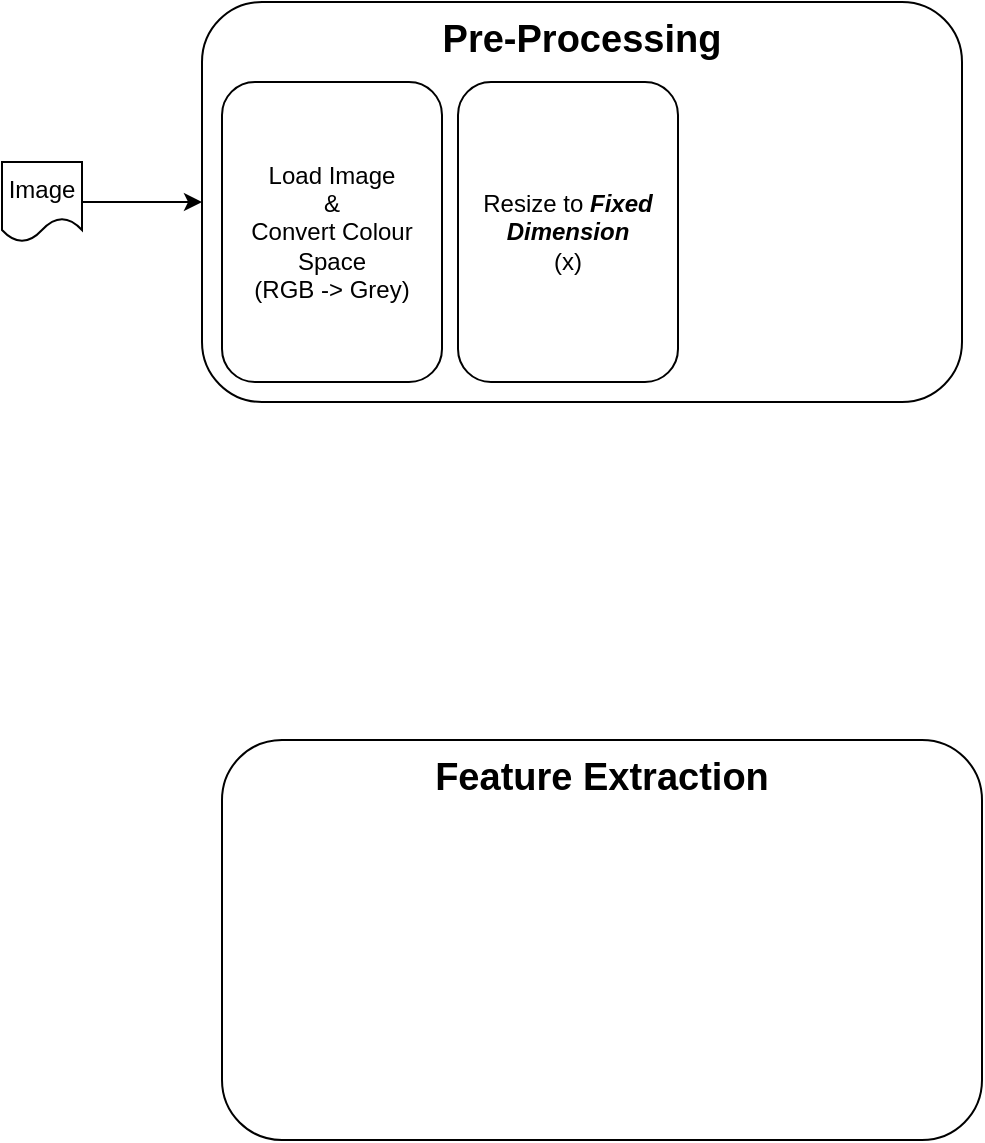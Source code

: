 <mxfile pages="1" version="11.2.8" type="github"><diagram id="U-ZDpfdpCQ56T0kyHYv3" name="Page-1"><mxGraphModel dx="854" dy="448" grid="1" gridSize="10" guides="1" tooltips="1" connect="1" arrows="1" fold="1" page="1" pageScale="1" pageWidth="850" pageHeight="1100" math="0" shadow="0"><root><mxCell id="0"/><mxCell id="1" parent="0"/><mxCell id="8iKN2tXt1lti-5MdGxRS-1" value="" style="rounded=1;whiteSpace=wrap;html=1;" vertex="1" parent="1"><mxGeometry x="140" y="40" width="380" height="200" as="geometry"/></mxCell><mxCell id="8iKN2tXt1lti-5MdGxRS-10" value="" style="edgeStyle=orthogonalEdgeStyle;rounded=0;orthogonalLoop=1;jettySize=auto;html=1;" edge="1" parent="1" source="8iKN2tXt1lti-5MdGxRS-6" target="8iKN2tXt1lti-5MdGxRS-1"><mxGeometry relative="1" as="geometry"/></mxCell><mxCell id="8iKN2tXt1lti-5MdGxRS-6" value="Image" style="shape=document;whiteSpace=wrap;html=1;boundedLbl=1;" vertex="1" parent="1"><mxGeometry x="40" y="120" width="40" height="40" as="geometry"/></mxCell><mxCell id="8iKN2tXt1lti-5MdGxRS-11" value="&lt;font style=&quot;font-size: 19px&quot;&gt;&lt;b&gt;Pre-Processing&lt;/b&gt;&lt;/font&gt;" style="text;html=1;strokeColor=none;fillColor=none;align=center;verticalAlign=middle;whiteSpace=wrap;rounded=0;" vertex="1" parent="1"><mxGeometry x="140" y="44" width="380" height="30" as="geometry"/></mxCell><mxCell id="8iKN2tXt1lti-5MdGxRS-12" value="Load Image&lt;br&gt;&amp;amp;&lt;br&gt;Convert Colour Space&lt;br&gt;(RGB -&amp;gt; Grey)" style="rounded=1;whiteSpace=wrap;html=1;" vertex="1" parent="1"><mxGeometry x="150" y="80" width="110" height="150" as="geometry"/></mxCell><mxCell id="8iKN2tXt1lti-5MdGxRS-16" value="Resize to &lt;b style=&quot;font-style: italic&quot;&gt;Fixed Dimension&lt;/b&gt;&lt;br&gt;(x)" style="rounded=1;whiteSpace=wrap;html=1;" vertex="1" parent="1"><mxGeometry x="268" y="80" width="110" height="150" as="geometry"/></mxCell><mxCell id="8iKN2tXt1lti-5MdGxRS-17" value="" style="rounded=1;whiteSpace=wrap;html=1;" vertex="1" parent="1"><mxGeometry x="150" y="409" width="380" height="200" as="geometry"/></mxCell><mxCell id="8iKN2tXt1lti-5MdGxRS-18" value="&lt;font style=&quot;font-size: 19px&quot;&gt;&lt;b&gt;Feature Extraction&lt;/b&gt;&lt;/font&gt;" style="text;html=1;strokeColor=none;fillColor=none;align=center;verticalAlign=middle;whiteSpace=wrap;rounded=0;" vertex="1" parent="1"><mxGeometry x="150" y="413" width="380" height="30" as="geometry"/></mxCell></root></mxGraphModel></diagram></mxfile>